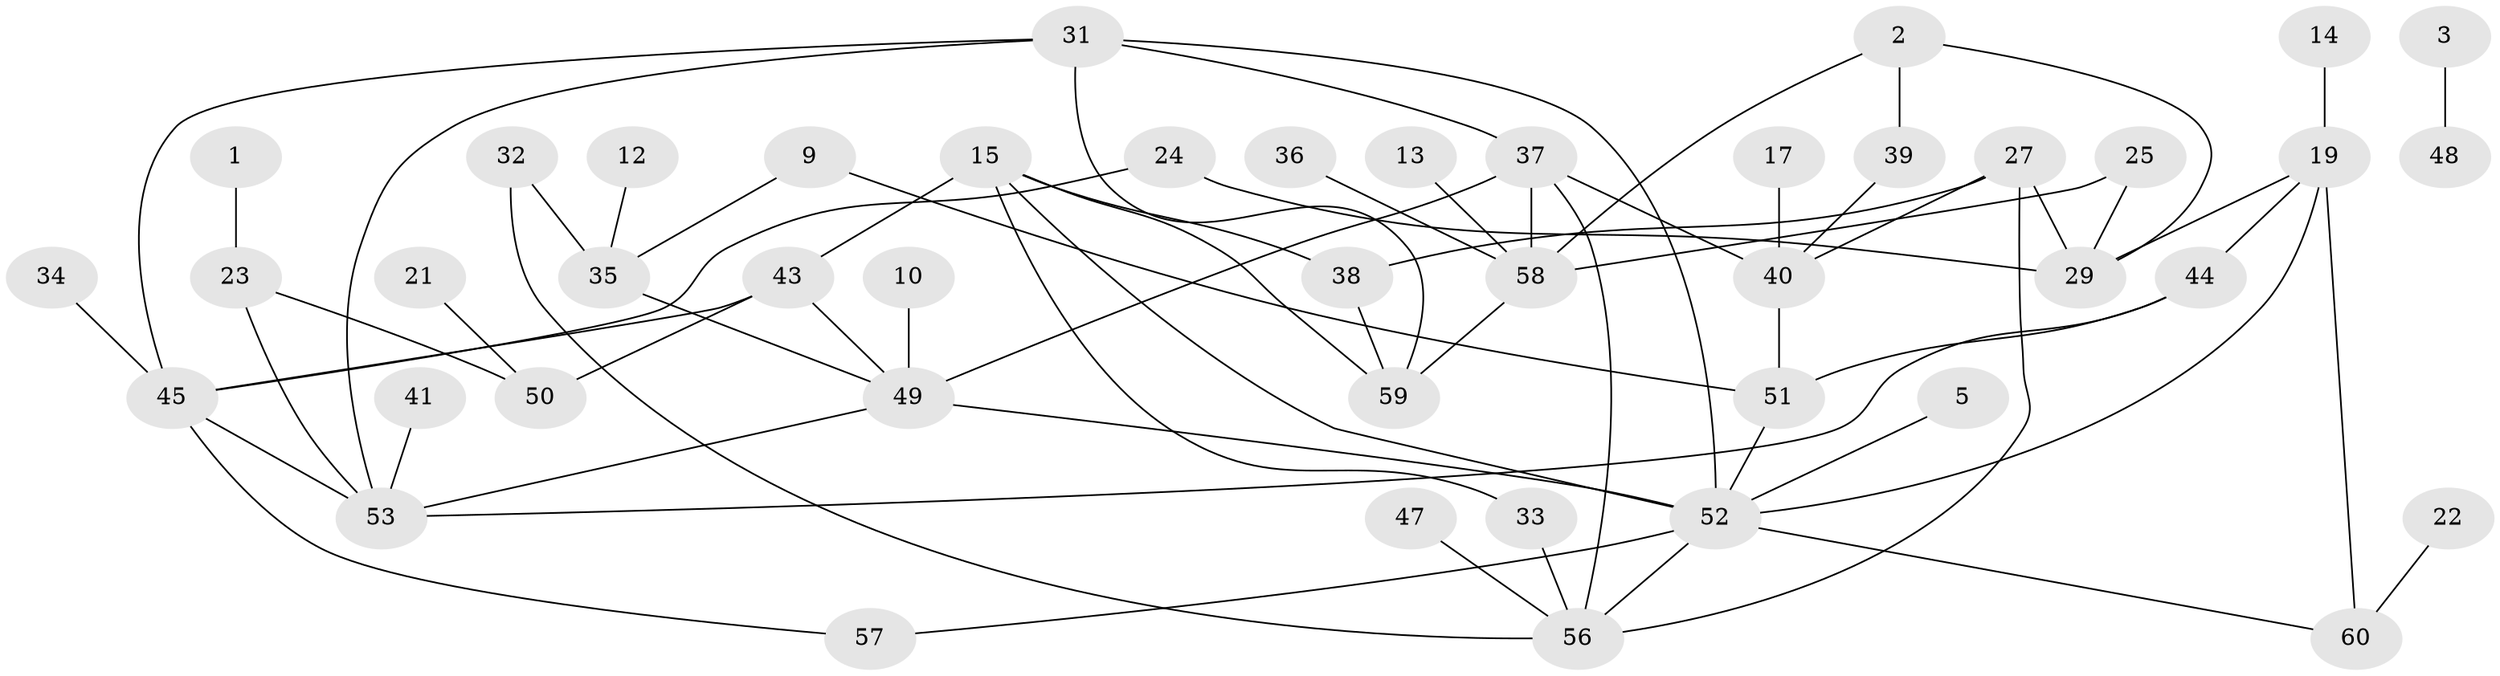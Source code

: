 // original degree distribution, {4: 0.1092436974789916, 1: 0.226890756302521, 3: 0.25210084033613445, 2: 0.24369747899159663, 0: 0.11764705882352941, 8: 0.008403361344537815, 5: 0.03361344537815126, 7: 0.008403361344537815}
// Generated by graph-tools (version 1.1) at 2025/49/03/09/25 03:49:13]
// undirected, 45 vertices, 68 edges
graph export_dot {
graph [start="1"]
  node [color=gray90,style=filled];
  1;
  2;
  3;
  5;
  9;
  10;
  12;
  13;
  14;
  15;
  17;
  19;
  21;
  22;
  23;
  24;
  25;
  27;
  29;
  31;
  32;
  33;
  34;
  35;
  36;
  37;
  38;
  39;
  40;
  41;
  43;
  44;
  45;
  47;
  48;
  49;
  50;
  51;
  52;
  53;
  56;
  57;
  58;
  59;
  60;
  1 -- 23 [weight=1.0];
  2 -- 29 [weight=1.0];
  2 -- 39 [weight=1.0];
  2 -- 58 [weight=1.0];
  3 -- 48 [weight=1.0];
  5 -- 52 [weight=1.0];
  9 -- 35 [weight=1.0];
  9 -- 51 [weight=1.0];
  10 -- 49 [weight=1.0];
  12 -- 35 [weight=1.0];
  13 -- 58 [weight=1.0];
  14 -- 19 [weight=1.0];
  15 -- 33 [weight=1.0];
  15 -- 38 [weight=1.0];
  15 -- 43 [weight=1.0];
  15 -- 52 [weight=1.0];
  15 -- 59 [weight=1.0];
  17 -- 40 [weight=1.0];
  19 -- 29 [weight=1.0];
  19 -- 44 [weight=1.0];
  19 -- 52 [weight=1.0];
  19 -- 60 [weight=1.0];
  21 -- 50 [weight=1.0];
  22 -- 60 [weight=1.0];
  23 -- 50 [weight=1.0];
  23 -- 53 [weight=1.0];
  24 -- 29 [weight=1.0];
  24 -- 45 [weight=1.0];
  25 -- 29 [weight=1.0];
  25 -- 58 [weight=1.0];
  27 -- 29 [weight=1.0];
  27 -- 38 [weight=1.0];
  27 -- 40 [weight=1.0];
  27 -- 56 [weight=1.0];
  31 -- 37 [weight=1.0];
  31 -- 45 [weight=1.0];
  31 -- 52 [weight=1.0];
  31 -- 53 [weight=1.0];
  31 -- 59 [weight=1.0];
  32 -- 35 [weight=1.0];
  32 -- 56 [weight=1.0];
  33 -- 56 [weight=1.0];
  34 -- 45 [weight=1.0];
  35 -- 49 [weight=1.0];
  36 -- 58 [weight=1.0];
  37 -- 40 [weight=1.0];
  37 -- 49 [weight=1.0];
  37 -- 56 [weight=1.0];
  37 -- 58 [weight=1.0];
  38 -- 59 [weight=1.0];
  39 -- 40 [weight=1.0];
  40 -- 51 [weight=1.0];
  41 -- 53 [weight=1.0];
  43 -- 45 [weight=1.0];
  43 -- 49 [weight=1.0];
  43 -- 50 [weight=1.0];
  44 -- 51 [weight=1.0];
  44 -- 53 [weight=1.0];
  45 -- 53 [weight=1.0];
  45 -- 57 [weight=1.0];
  47 -- 56 [weight=1.0];
  49 -- 52 [weight=2.0];
  49 -- 53 [weight=1.0];
  51 -- 52 [weight=1.0];
  52 -- 56 [weight=1.0];
  52 -- 57 [weight=1.0];
  52 -- 60 [weight=1.0];
  58 -- 59 [weight=1.0];
}
